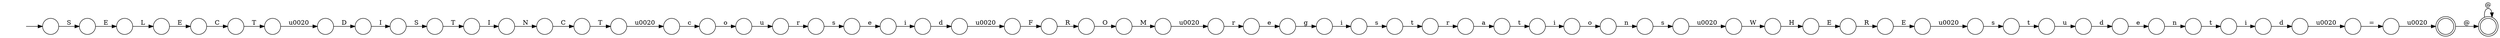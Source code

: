 digraph Automaton {
  rankdir = LR;
  0 [shape=circle,label=""];
  0 -> 23 [label="n"]
  1 [shape=circle,label=""];
  1 -> 51 [label="M"]
  2 [shape=circle,label=""];
  2 -> 20 [label="r"]
  3 [shape=circle,label=""];
  3 -> 53 [label="o"]
  4 [shape=circle,label=""];
  4 -> 44 [label="L"]
  5 [shape=circle,label=""];
  5 -> 19 [label="N"]
  6 [shape=circle,label=""];
  6 -> 54 [label="T"]
  7 [shape=circle,label=""];
  7 -> 42 [label="t"]
  8 [shape=circle,label=""];
  8 -> 28 [label="S"]
  9 [shape=circle,label=""];
  9 -> 12 [label="e"]
  10 [shape=circle,label=""];
  10 -> 26 [label="u"]
  11 [shape=circle,label=""];
  11 -> 21 [label="\u0020"]
  12 [shape=circle,label=""];
  12 -> 43 [label="n"]
  13 [shape=circle,label=""];
  13 -> 50 [label="="]
  14 [shape=circle,label=""];
  14 -> 41 [label="i"]
  15 [shape=circle,label=""];
  15 -> 46 [label="s"]
  16 [shape=doublecircle,label=""];
  16 -> 18 [label="@"]
  17 [shape=circle,label=""];
  17 -> 22 [label="R"]
  18 [shape=doublecircle,label=""];
  18 -> 18 [label="@"]
  19 [shape=circle,label=""];
  19 -> 6 [label="C"]
  20 [shape=circle,label=""];
  20 -> 7 [label="a"]
  21 [shape=circle,label=""];
  21 -> 17 [label="F"]
  22 [shape=circle,label=""];
  22 -> 1 [label="O"]
  23 [shape=circle,label=""];
  23 -> 63 [label="s"]
  24 [shape=circle,label=""];
  24 -> 48 [label="s"]
  25 [shape=circle,label=""];
  25 -> 31 [label="i"]
  26 [shape=circle,label=""];
  26 -> 9 [label="d"]
  27 [shape=circle,label=""];
  27 -> 29 [label="D"]
  28 [shape=circle,label=""];
  28 -> 58 [label="T"]
  29 [shape=circle,label=""];
  29 -> 8 [label="I"]
  30 [shape=circle,label=""];
  30 -> 3 [label="c"]
  31 [shape=circle,label=""];
  31 -> 11 [label="d"]
  32 [shape=circle,label=""];
  32 -> 40 [label="W"]
  33 [shape=circle,label=""];
  33 -> 55 [label="e"]
  34 [shape=circle,label=""];
  34 -> 56 [label="E"]
  35 [shape=circle,label=""];
  initial [shape=plaintext,label=""];
  initial -> 35
  35 -> 47 [label="S"]
  36 [shape=circle,label=""];
  36 -> 49 [label="C"]
  37 [shape=circle,label=""];
  37 -> 38 [label="i"]
  38 [shape=circle,label=""];
  38 -> 39 [label="s"]
  39 [shape=circle,label=""];
  39 -> 2 [label="t"]
  40 [shape=circle,label=""];
  40 -> 52 [label="H"]
  41 [shape=circle,label=""];
  41 -> 59 [label="d"]
  42 [shape=circle,label=""];
  42 -> 45 [label="i"]
  43 [shape=circle,label=""];
  43 -> 14 [label="t"]
  44 [shape=circle,label=""];
  44 -> 36 [label="E"]
  45 [shape=circle,label=""];
  45 -> 0 [label="o"]
  46 [shape=circle,label=""];
  46 -> 10 [label="t"]
  47 [shape=circle,label=""];
  47 -> 4 [label="E"]
  48 [shape=circle,label=""];
  48 -> 25 [label="e"]
  49 [shape=circle,label=""];
  49 -> 62 [label="T"]
  50 [shape=circle,label=""];
  50 -> 16 [label="\u0020"]
  51 [shape=circle,label=""];
  51 -> 60 [label="\u0020"]
  52 [shape=circle,label=""];
  52 -> 61 [label="E"]
  53 [shape=circle,label=""];
  53 -> 57 [label="u"]
  54 [shape=circle,label=""];
  54 -> 30 [label="\u0020"]
  55 [shape=circle,label=""];
  55 -> 37 [label="g"]
  56 [shape=circle,label=""];
  56 -> 15 [label="\u0020"]
  57 [shape=circle,label=""];
  57 -> 24 [label="r"]
  58 [shape=circle,label=""];
  58 -> 5 [label="I"]
  59 [shape=circle,label=""];
  59 -> 13 [label="\u0020"]
  60 [shape=circle,label=""];
  60 -> 33 [label="r"]
  61 [shape=circle,label=""];
  61 -> 34 [label="R"]
  62 [shape=circle,label=""];
  62 -> 27 [label="\u0020"]
  63 [shape=circle,label=""];
  63 -> 32 [label="\u0020"]
}
